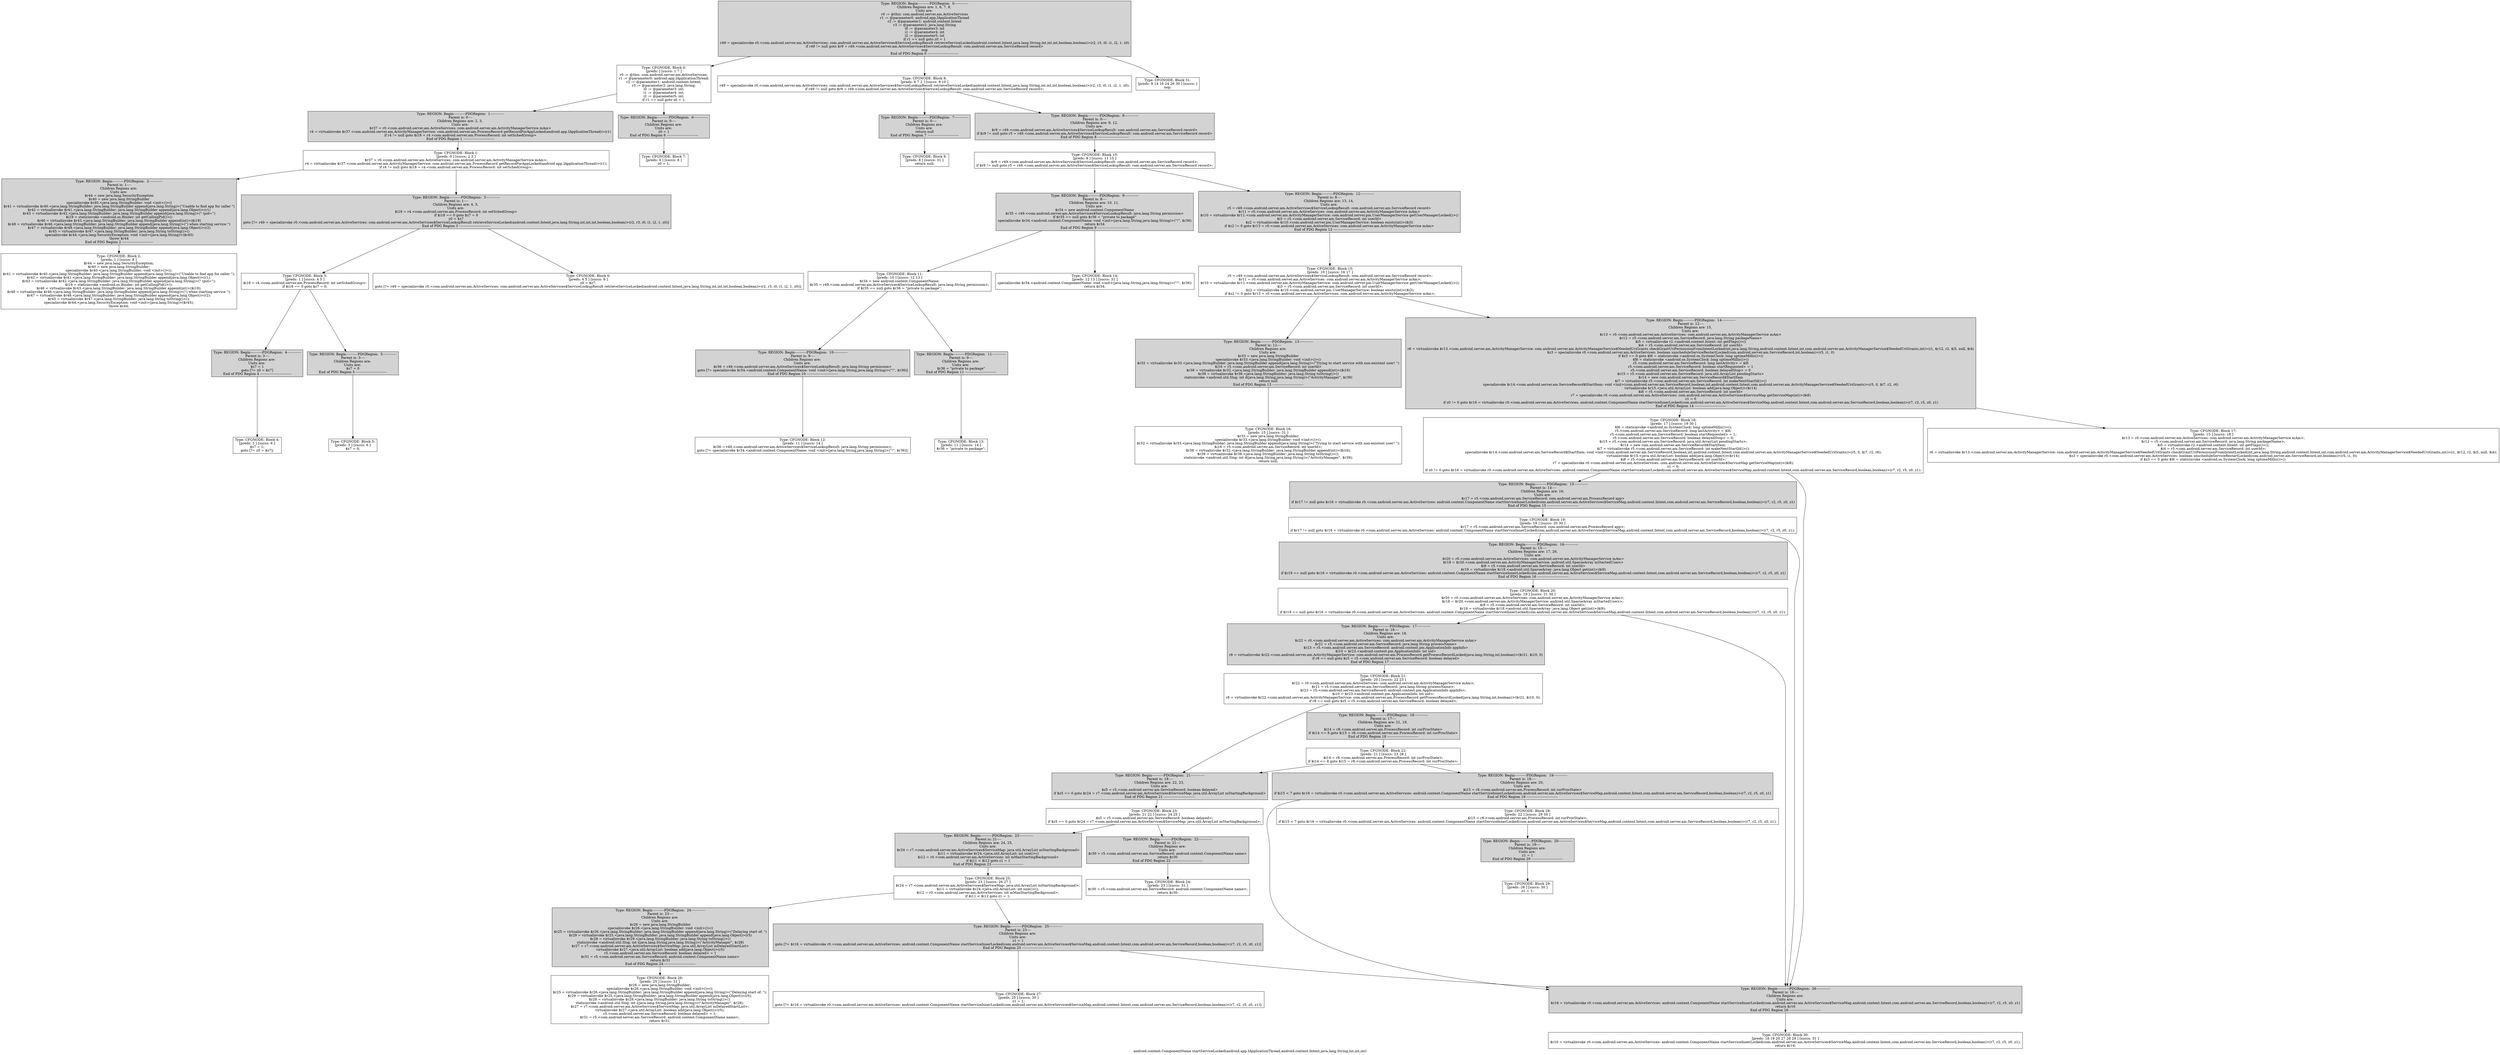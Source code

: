digraph "android.content.ComponentName startServiceLocked(android.app.IApplicationThread,android.content.Intent,java.lang.String,int,int,int)" {
    label="android.content.ComponentName startServiceLocked(android.app.IApplicationThread,android.content.Intent,java.lang.String,int,int,int)";
    page="8.5, 11.0";
    node [shape=box];
    "56" [label="Type: REGION: Begin-----------PDGRegion:  0-------------\nChildren Regions are: 1, 6, 7, 8, \nUnits are: \nr0 := @this: com.android.server.am.ActiveServices\nr1 := @parameter0: android.app.IApplicationThread\nr2 := @parameter1: android.content.Intent\nr3 := @parameter2: java.lang.String\ni0 := @parameter3: int\ni1 := @parameter4: int\ni2 := @parameter5: int\nif r1 == null goto z0 = 1\nr49 = specialinvoke r0.<com.android.server.am.ActiveServices: com.android.server.am.ActiveServices$ServiceLookupResult retrieveServiceLocked(android.content.Intent,java.lang.String,int,int,int,boolean,boolean)>(r2, r3, i0, i1, i2, 1, z0)\nif r49 != null goto $r9 = r49.<com.android.server.am.ActiveServices$ServiceLookupResult: com.android.server.am.ServiceRecord record>\nnop\nEnd of PDG Region 0 -----------------------------\n",style=filled,];
    "46" [label="Type: CFGNODE: Block 0:\n[preds: ] [succs: 1 7 ]\nr0 := @this: com.android.server.am.ActiveServices;\nr1 := @parameter0: android.app.IApplicationThread;\nr2 := @parameter1: android.content.Intent;\nr3 := @parameter2: java.lang.String;\ni0 := @parameter3: int;\ni1 := @parameter4: int;\ni2 := @parameter5: int;\nif r1 == null goto z0 = 1;\n",];
    "56"->"46";
    "32" [label="Type: CFGNODE: Block 8:\n[preds: 6 7 2 ] [succs: 9 10 ]\nr49 = specialinvoke r0.<com.android.server.am.ActiveServices: com.android.server.am.ActiveServices$ServiceLookupResult retrieveServiceLocked(android.content.Intent,java.lang.String,int,int,int,boolean,boolean)>(r2, r3, i0, i1, i2, 1, z0);\nif r49 != null goto $r9 = r49.<com.android.server.am.ActiveServices$ServiceLookupResult: com.android.server.am.ServiceRecord record>;\n",];
    "56"->"32";
    "45" [label="Type: CFGNODE: Block 31:\n[preds: 9 14 16 24 26 30 ] [succs: ]\nnop;\n",];
    "56"->"45";
    "16" [style=filled,label="Type: REGION: Begin-----------PDGRegion:  1-------------\nParent is: 0----\nChildren Regions are: 2, 3, \nUnits are: \n$r37 = r0.<com.android.server.am.ActiveServices: com.android.server.am.ActivityManagerService mAm>\nr4 = virtualinvoke $r37.<com.android.server.am.ActivityManagerService: com.android.server.am.ProcessRecord getRecordForAppLocked(android.app.IApplicationThread)>(r1)\nif r4 != null goto $i18 = r4.<com.android.server.am.ProcessRecord: int setSchedGroup>\nEnd of PDG Region 1 -----------------------------\n",];
    "46"->"16";
    "29" [style=filled,label="Type: REGION: Begin-----------PDGRegion:  6-------------\nParent is: 0----\nChildren Regions are: \nUnits are: \nz0 = 1\nEnd of PDG Region 6 -----------------------------\n",];
    "46"->"29";
    "40" [style=filled,label="Type: REGION: Begin-----------PDGRegion:  7-------------\nParent is: 0----\nChildren Regions are: \nUnits are: \nreturn null\nEnd of PDG Region 7 -----------------------------\n",];
    "32"->"40";
    "33" [style=filled,label="Type: REGION: Begin-----------PDGRegion:  8-------------\nParent is: 0----\nChildren Regions are: 9, 12, \nUnits are: \n$r9 = r49.<com.android.server.am.ActiveServices$ServiceLookupResult: com.android.server.am.ServiceRecord record>\nif $r9 != null goto r5 = r49.<com.android.server.am.ActiveServices$ServiceLookupResult: com.android.server.am.ServiceRecord record>\nEnd of PDG Region 8 -----------------------------\n",];
    "32"->"33";
    "27" [label="Type: CFGNODE: Block 1:\n[preds: 0 ] [succs: 2 3 ]\n$r37 = r0.<com.android.server.am.ActiveServices: com.android.server.am.ActivityManagerService mAm>;\nr4 = virtualinvoke $r37.<com.android.server.am.ActivityManagerService: com.android.server.am.ProcessRecord getRecordForAppLocked(android.app.IApplicationThread)>(r1);\nif r4 != null goto $i18 = r4.<com.android.server.am.ProcessRecord: int setSchedGroup>;\n",];
    "16"->"27";
    "28" [label="Type: CFGNODE: Block 7:\n[preds: 0 ] [succs: 8 ]\nz0 = 1;\n",];
    "29"->"28";
    "5" [label="Type: CFGNODE: Block 9:\n[preds: 8 ] [succs: 31 ]\nreturn null;\n",];
    "40"->"5";
    "54" [label="Type: CFGNODE: Block 10:\n[preds: 8 ] [succs: 11 15 ]\n$r9 = r49.<com.android.server.am.ActiveServices$ServiceLookupResult: com.android.server.am.ServiceRecord record>;\nif $r9 != null goto r5 = r49.<com.android.server.am.ActiveServices$ServiceLookupResult: com.android.server.am.ServiceRecord record>;\n",];
    "33"->"54";
    "34" [style=filled,label="Type: REGION: Begin-----------PDGRegion:  2-------------\nParent is: 1----\nChildren Regions are: \nUnits are: \n$r44 = new java.lang.SecurityException\n$r40 = new java.lang.StringBuilder\nspecialinvoke $r40.<java.lang.StringBuilder: void <init>()>()\n$r41 = virtualinvoke $r40.<java.lang.StringBuilder: java.lang.StringBuilder append(java.lang.String)>(\"Unable to find app for caller \")\n$r42 = virtualinvoke $r41.<java.lang.StringBuilder: java.lang.StringBuilder append(java.lang.Object)>(r1)\n$r43 = virtualinvoke $r42.<java.lang.StringBuilder: java.lang.StringBuilder append(java.lang.String)>(\" (pid=\")\n$i19 = staticinvoke <android.os.Binder: int getCallingPid()>()\n$r46 = virtualinvoke $r43.<java.lang.StringBuilder: java.lang.StringBuilder append(int)>($i19)\n$r48 = virtualinvoke $r46.<java.lang.StringBuilder: java.lang.StringBuilder append(java.lang.String)>(\") when starting service \")\n$r47 = virtualinvoke $r48.<java.lang.StringBuilder: java.lang.StringBuilder append(java.lang.Object)>(r2)\n$r45 = virtualinvoke $r47.<java.lang.StringBuilder: java.lang.String toString()>()\nspecialinvoke $r44.<java.lang.SecurityException: void <init>(java.lang.String)>($r45)\nthrow $r44\nEnd of PDG Region 2 -----------------------------\n",];
    "27"->"34";
    "17" [style=filled,label="Type: REGION: Begin-----------PDGRegion:  3-------------\nParent is: 1----\nChildren Regions are: 4, 5, \nUnits are: \n$i18 = r4.<com.android.server.am.ProcessRecord: int setSchedGroup>\nif $i18 == 0 goto $z7 = 0\nz0 = $z7\ngoto [?= r49 = specialinvoke r0.<com.android.server.am.ActiveServices: com.android.server.am.ActiveServices$ServiceLookupResult retrieveServiceLocked(android.content.Intent,java.lang.String,int,int,int,boolean,boolean)>(r2, r3, i0, i1, i2, 1, z0)]\nEnd of PDG Region 3 -----------------------------\n",];
    "27"->"17";
    "8" [style=filled,label="Type: REGION: Begin-----------PDGRegion:  9-------------\nParent is: 8----\nChildren Regions are: 10, 11, \nUnits are: \n$r34 = new android.content.ComponentName\n$r35 = r49.<com.android.server.am.ActiveServices$ServiceLookupResult: java.lang.String permission>\nif $r35 == null goto $r36 = \"private to package\"\nspecialinvoke $r34.<android.content.ComponentName: void <init>(java.lang.String,java.lang.String)>(\"!\", $r36)\nreturn $r34\nEnd of PDG Region 9 -----------------------------\n",];
    "54"->"8";
    "10" [style=filled,label="Type: REGION: Begin-----------PDGRegion:  12-------------\nParent is: 8----\nChildren Regions are: 13, 14, \nUnits are: \nr5 = r49.<com.android.server.am.ActiveServices$ServiceLookupResult: com.android.server.am.ServiceRecord record>\n$r11 = r0.<com.android.server.am.ActiveServices: com.android.server.am.ActivityManagerService mAm>\n$r10 = virtualinvoke $r11.<com.android.server.am.ActivityManagerService: com.android.server.pm.UserManagerService getUserManagerLocked()>()\n$i3 = r5.<com.android.server.am.ServiceRecord: int userId>\n$z2 = virtualinvoke $r10.<com.android.server.pm.UserManagerService: boolean exists(int)>($i3)\nif $z2 != 0 goto $r13 = r0.<com.android.server.am.ActiveServices: com.android.server.am.ActivityManagerService mAm>\nEnd of PDG Region 12 -----------------------------\n",];
    "54"->"10";
    "24" [label="Type: CFGNODE: Block 2:\n[preds: 1 ] [succs: 8 ]\n$r44 = new java.lang.SecurityException;\n$r40 = new java.lang.StringBuilder;\nspecialinvoke $r40.<java.lang.StringBuilder: void <init>()>();\n$r41 = virtualinvoke $r40.<java.lang.StringBuilder: java.lang.StringBuilder append(java.lang.String)>(\"Unable to find app for caller \");\n$r42 = virtualinvoke $r41.<java.lang.StringBuilder: java.lang.StringBuilder append(java.lang.Object)>(r1);\n$r43 = virtualinvoke $r42.<java.lang.StringBuilder: java.lang.StringBuilder append(java.lang.String)>(\" (pid=\");\n$i19 = staticinvoke <android.os.Binder: int getCallingPid()>();\n$r46 = virtualinvoke $r43.<java.lang.StringBuilder: java.lang.StringBuilder append(int)>($i19);\n$r48 = virtualinvoke $r46.<java.lang.StringBuilder: java.lang.StringBuilder append(java.lang.String)>(\") when starting service \");\n$r47 = virtualinvoke $r48.<java.lang.StringBuilder: java.lang.StringBuilder append(java.lang.Object)>(r2);\n$r45 = virtualinvoke $r47.<java.lang.StringBuilder: java.lang.String toString()>();\nspecialinvoke $r44.<java.lang.SecurityException: void <init>(java.lang.String)>($r45);\nthrow $r44;\n",];
    "34"->"24";
    "44" [label="Type: CFGNODE: Block 3:\n[preds: 1 ] [succs: 4 5 ]\n$i18 = r4.<com.android.server.am.ProcessRecord: int setSchedGroup>;\nif $i18 == 0 goto $z7 = 0;\n",];
    "17"->"44";
    "26" [label="Type: CFGNODE: Block 6:\n[preds: 4 5 ] [succs: 8 ]\nz0 = $z7;\ngoto [?= r49 = specialinvoke r0.<com.android.server.am.ActiveServices: com.android.server.am.ActiveServices$ServiceLookupResult retrieveServiceLocked(android.content.Intent,java.lang.String,int,int,int,boolean,boolean)>(r2, r3, i0, i1, i2, 1, z0)];\n",];
    "17"->"26";
    "15" [label="Type: CFGNODE: Block 11:\n[preds: 10 ] [succs: 12 13 ]\n$r34 = new android.content.ComponentName;\n$r35 = r49.<com.android.server.am.ActiveServices$ServiceLookupResult: java.lang.String permission>;\nif $r35 == null goto $r36 = \"private to package\";\n",];
    "8"->"15";
    "30" [label="Type: CFGNODE: Block 14:\n[preds: 12 13 ] [succs: 31 ]\nspecialinvoke $r34.<android.content.ComponentName: void <init>(java.lang.String,java.lang.String)>(\"!\", $r36);\nreturn $r34;\n",];
    "8"->"30";
    "11" [label="Type: CFGNODE: Block 15:\n[preds: 10 ] [succs: 16 17 ]\nr5 = r49.<com.android.server.am.ActiveServices$ServiceLookupResult: com.android.server.am.ServiceRecord record>;\n$r11 = r0.<com.android.server.am.ActiveServices: com.android.server.am.ActivityManagerService mAm>;\n$r10 = virtualinvoke $r11.<com.android.server.am.ActivityManagerService: com.android.server.pm.UserManagerService getUserManagerLocked()>();\n$i3 = r5.<com.android.server.am.ServiceRecord: int userId>;\n$z2 = virtualinvoke $r10.<com.android.server.pm.UserManagerService: boolean exists(int)>($i3);\nif $z2 != 0 goto $r13 = r0.<com.android.server.am.ActiveServices: com.android.server.am.ActivityManagerService mAm>;\n",];
    "10"->"11";
    "13" [style=filled,label="Type: REGION: Begin-----------PDGRegion:  4-------------\nParent is: 3----\nChildren Regions are: \nUnits are: \n$z7 = 1\ngoto [?= z0 = $z7]\nEnd of PDG Region 4 -----------------------------\n",];
    "44"->"13";
    "4" [style=filled,label="Type: REGION: Begin-----------PDGRegion:  5-------------\nParent is: 3----\nChildren Regions are: \nUnits are: \n$z7 = 0\nEnd of PDG Region 5 -----------------------------\n",];
    "44"->"4";
    "58" [style=filled,label="Type: REGION: Begin-----------PDGRegion:  10-------------\nParent is: 9----\nChildren Regions are: \nUnits are: \n$r36 = r49.<com.android.server.am.ActiveServices$ServiceLookupResult: java.lang.String permission>\ngoto [?= specialinvoke $r34.<android.content.ComponentName: void <init>(java.lang.String,java.lang.String)>(\"!\", $r36)]\nEnd of PDG Region 10 -----------------------------\n",];
    "15"->"58";
    "48" [style=filled,label="Type: REGION: Begin-----------PDGRegion:  11-------------\nParent is: 9----\nChildren Regions are: \nUnits are: \n$r36 = \"private to package\"\nEnd of PDG Region 11 -----------------------------\n",];
    "15"->"48";
    "37" [style=filled,label="Type: REGION: Begin-----------PDGRegion:  13-------------\nParent is: 12----\nChildren Regions are: \nUnits are: \n$r33 = new java.lang.StringBuilder\nspecialinvoke $r33.<java.lang.StringBuilder: void <init>()>()\n$r32 = virtualinvoke $r33.<java.lang.StringBuilder: java.lang.StringBuilder append(java.lang.String)>(\"Trying to start service with non-existent user! \")\n$i16 = r5.<com.android.server.am.ServiceRecord: int userId>\n$r38 = virtualinvoke $r32.<java.lang.StringBuilder: java.lang.StringBuilder append(int)>($i16)\n$r39 = virtualinvoke $r38.<java.lang.StringBuilder: java.lang.String toString()>()\nstaticinvoke <android.util.Slog: int d(java.lang.String,java.lang.String)>(\"ActivityManager\", $r39)\nreturn null\nEnd of PDG Region 13 -----------------------------\n",];
    "11"->"37";
    "51" [style=filled,label="Type: REGION: Begin-----------PDGRegion:  14-------------\nParent is: 12----\nChildren Regions are: 15, \nUnits are: \n$r13 = r0.<com.android.server.am.ActiveServices: com.android.server.am.ActivityManagerService mAm>\n$r12 = r5.<com.android.server.am.ServiceRecord: java.lang.String packageName>\n$i5 = virtualinvoke r2.<android.content.Intent: int getFlags()>()\n$i4 = r5.<com.android.server.am.ServiceRecord: int userId>\nr6 = virtualinvoke $r13.<com.android.server.am.ActivityManagerService: com.android.server.am.ActivityManagerService$NeededUriGrants checkGrantUriPermissionFromIntentLocked(int,java.lang.String,android.content.Intent,int,com.android.server.am.ActivityManagerService$NeededUriGrants,int)>(i1, $r12, r2, $i5, null, $i4)\n$z3 = specialinvoke r0.<com.android.server.am.ActiveServices: boolean unscheduleServiceRestartLocked(com.android.server.am.ServiceRecord,int,boolean)>(r5, i1, 0)\nif $z3 == 0 goto $l6 = staticinvoke <android.os.SystemClock: long uptimeMillis()>()\n$l6 = staticinvoke <android.os.SystemClock: long uptimeMillis()>()\nr5.<com.android.server.am.ServiceRecord: long lastActivity> = $l6\nr5.<com.android.server.am.ServiceRecord: boolean startRequested> = 1\nr5.<com.android.server.am.ServiceRecord: boolean delayedStop> = 0\n$r15 = r5.<com.android.server.am.ServiceRecord: java.util.ArrayList pendingStarts>\n$r14 = new com.android.server.am.ServiceRecord$StartItem\n$i7 = virtualinvoke r5.<com.android.server.am.ServiceRecord: int makeNextStartId()>()\nspecialinvoke $r14.<com.android.server.am.ServiceRecord$StartItem: void <init>(com.android.server.am.ServiceRecord,boolean,int,android.content.Intent,com.android.server.am.ActivityManagerService$NeededUriGrants)>(r5, 0, $i7, r2, r6)\nvirtualinvoke $r15.<java.util.ArrayList: boolean add(java.lang.Object)>($r14)\n$i8 = r5.<com.android.server.am.ServiceRecord: int userId>\nr7 = specialinvoke r0.<com.android.server.am.ActiveServices: com.android.server.am.ActiveServices$ServiceMap getServiceMap(int)>($i8)\nz1 = 0\nif z0 != 0 goto $r16 = virtualinvoke r0.<com.android.server.am.ActiveServices: android.content.ComponentName startServiceInnerLocked(com.android.server.am.ActiveServices$ServiceMap,android.content.Intent,com.android.server.am.ServiceRecord,boolean,boolean)>(r7, r2, r5, z0, z1)\nEnd of PDG Region 14 -----------------------------\n",];
    "11"->"51";
    "21" [label="Type: CFGNODE: Block 4:\n[preds: 3 ] [succs: 6 ]\n$z7 = 1;\ngoto [?= z0 = $z7];\n",];
    "13"->"21";
    "52" [label="Type: CFGNODE: Block 5:\n[preds: 3 ] [succs: 6 ]\n$z7 = 0;\n",];
    "4"->"52";
    "39" [label="Type: CFGNODE: Block 12:\n[preds: 11 ] [succs: 14 ]\n$r36 = r49.<com.android.server.am.ActiveServices$ServiceLookupResult: java.lang.String permission>;\ngoto [?= specialinvoke $r34.<android.content.ComponentName: void <init>(java.lang.String,java.lang.String)>(\"!\", $r36)];\n",];
    "58"->"39";
    "57" [label="Type: CFGNODE: Block 13:\n[preds: 11 ] [succs: 14 ]\n$r36 = \"private to package\";\n",];
    "48"->"57";
    "2" [label="Type: CFGNODE: Block 16:\n[preds: 15 ] [succs: 31 ]\n$r33 = new java.lang.StringBuilder;\nspecialinvoke $r33.<java.lang.StringBuilder: void <init>()>();\n$r32 = virtualinvoke $r33.<java.lang.StringBuilder: java.lang.StringBuilder append(java.lang.String)>(\"Trying to start service with non-existent user! \");\n$i16 = r5.<com.android.server.am.ServiceRecord: int userId>;\n$r38 = virtualinvoke $r32.<java.lang.StringBuilder: java.lang.StringBuilder append(int)>($i16);\n$r39 = virtualinvoke $r38.<java.lang.StringBuilder: java.lang.String toString()>();\nstaticinvoke <android.util.Slog: int d(java.lang.String,java.lang.String)>(\"ActivityManager\", $r39);\nreturn null;\n",];
    "37"->"2";
    "53" [label="Type: CFGNODE: Block 17:\n[preds: 15 ] [succs: 18 ]\n$r13 = r0.<com.android.server.am.ActiveServices: com.android.server.am.ActivityManagerService mAm>;\n$r12 = r5.<com.android.server.am.ServiceRecord: java.lang.String packageName>;\n$i5 = virtualinvoke r2.<android.content.Intent: int getFlags()>();\n$i4 = r5.<com.android.server.am.ServiceRecord: int userId>;\nr6 = virtualinvoke $r13.<com.android.server.am.ActivityManagerService: com.android.server.am.ActivityManagerService$NeededUriGrants checkGrantUriPermissionFromIntentLocked(int,java.lang.String,android.content.Intent,int,com.android.server.am.ActivityManagerService$NeededUriGrants,int)>(i1, $r12, r2, $i5, null, $i4);\n$z3 = specialinvoke r0.<com.android.server.am.ActiveServices: boolean unscheduleServiceRestartLocked(com.android.server.am.ServiceRecord,int,boolean)>(r5, i1, 0);\nif $z3 == 0 goto $l6 = staticinvoke <android.os.SystemClock: long uptimeMillis()>();\n",];
    "51"->"53";
    "43" [label="Type: CFGNODE: Block 18:\n[preds: 17 ] [succs: 19 30 ]\n$l6 = staticinvoke <android.os.SystemClock: long uptimeMillis()>();\nr5.<com.android.server.am.ServiceRecord: long lastActivity> = $l6;\nr5.<com.android.server.am.ServiceRecord: boolean startRequested> = 1;\nr5.<com.android.server.am.ServiceRecord: boolean delayedStop> = 0;\n$r15 = r5.<com.android.server.am.ServiceRecord: java.util.ArrayList pendingStarts>;\n$r14 = new com.android.server.am.ServiceRecord$StartItem;\n$i7 = virtualinvoke r5.<com.android.server.am.ServiceRecord: int makeNextStartId()>();\nspecialinvoke $r14.<com.android.server.am.ServiceRecord$StartItem: void <init>(com.android.server.am.ServiceRecord,boolean,int,android.content.Intent,com.android.server.am.ActivityManagerService$NeededUriGrants)>(r5, 0, $i7, r2, r6);\nvirtualinvoke $r15.<java.util.ArrayList: boolean add(java.lang.Object)>($r14);\n$i8 = r5.<com.android.server.am.ServiceRecord: int userId>;\nr7 = specialinvoke r0.<com.android.server.am.ActiveServices: com.android.server.am.ActiveServices$ServiceMap getServiceMap(int)>($i8);\nz1 = 0;\nif z0 != 0 goto $r16 = virtualinvoke r0.<com.android.server.am.ActiveServices: android.content.ComponentName startServiceInnerLocked(com.android.server.am.ActiveServices$ServiceMap,android.content.Intent,com.android.server.am.ServiceRecord,boolean,boolean)>(r7, r2, r5, z0, z1);\n",];
    "51"->"43";
    "25" [style=filled,label="Type: REGION: Begin-----------PDGRegion:  15-------------\nParent is: 14----\nChildren Regions are: 16, \nUnits are: \n$r17 = r5.<com.android.server.am.ServiceRecord: com.android.server.am.ProcessRecord app>\nif $r17 != null goto $r16 = virtualinvoke r0.<com.android.server.am.ActiveServices: android.content.ComponentName startServiceInnerLocked(com.android.server.am.ActiveServices$ServiceMap,android.content.Intent,com.android.server.am.ServiceRecord,boolean,boolean)>(r7, r2, r5, z0, z1)\nEnd of PDG Region 15 -----------------------------\n",];
    "43"->"25";
    "38" [style=filled,label="Type: REGION: Begin-----------PDGRegion:  26-------------\nParent is: 16----\nChildren Regions are: \nUnits are: \n$r16 = virtualinvoke r0.<com.android.server.am.ActiveServices: android.content.ComponentName startServiceInnerLocked(com.android.server.am.ActiveServices$ServiceMap,android.content.Intent,com.android.server.am.ServiceRecord,boolean,boolean)>(r7, r2, r5, z0, z1)\nreturn $r16\nEnd of PDG Region 26 -----------------------------\n",];
    "43"->"38";
    "55" [label="Type: CFGNODE: Block 19:\n[preds: 18 ] [succs: 20 30 ]\n$r17 = r5.<com.android.server.am.ServiceRecord: com.android.server.am.ProcessRecord app>;\nif $r17 != null goto $r16 = virtualinvoke r0.<com.android.server.am.ActiveServices: android.content.ComponentName startServiceInnerLocked(com.android.server.am.ActiveServices$ServiceMap,android.content.Intent,com.android.server.am.ServiceRecord,boolean,boolean)>(r7, r2, r5, z0, z1);\n",];
    "25"->"55";
    "35" [label="Type: CFGNODE: Block 30:\n[preds: 18 19 20 27 28 29 ] [succs: 31 ]\n$r16 = virtualinvoke r0.<com.android.server.am.ActiveServices: android.content.ComponentName startServiceInnerLocked(com.android.server.am.ActiveServices$ServiceMap,android.content.Intent,com.android.server.am.ServiceRecord,boolean,boolean)>(r7, r2, r5, z0, z1);\nreturn $r16;\n",];
    "38"->"35";
    "49" [style=filled,label="Type: REGION: Begin-----------PDGRegion:  16-------------\nParent is: 15----\nChildren Regions are: 17, 26, \nUnits are: \n$r20 = r0.<com.android.server.am.ActiveServices: com.android.server.am.ActivityManagerService mAm>\n$r18 = $r20.<com.android.server.am.ActivityManagerService: android.util.SparseArray mStartedUsers>\n$i9 = r5.<com.android.server.am.ServiceRecord: int userId>\n$r19 = virtualinvoke $r18.<android.util.SparseArray: java.lang.Object get(int)>($i9)\nif $r19 == null goto $r16 = virtualinvoke r0.<com.android.server.am.ActiveServices: android.content.ComponentName startServiceInnerLocked(com.android.server.am.ActiveServices$ServiceMap,android.content.Intent,com.android.server.am.ServiceRecord,boolean,boolean)>(r7, r2, r5, z0, z1)\nEnd of PDG Region 16 -----------------------------\n",];
    "55"->"49";
    "55"->"38";
    "20" [label="Type: CFGNODE: Block 20:\n[preds: 19 ] [succs: 21 30 ]\n$r20 = r0.<com.android.server.am.ActiveServices: com.android.server.am.ActivityManagerService mAm>;\n$r18 = $r20.<com.android.server.am.ActivityManagerService: android.util.SparseArray mStartedUsers>;\n$i9 = r5.<com.android.server.am.ServiceRecord: int userId>;\n$r19 = virtualinvoke $r18.<android.util.SparseArray: java.lang.Object get(int)>($i9);\nif $r19 == null goto $r16 = virtualinvoke r0.<com.android.server.am.ActiveServices: android.content.ComponentName startServiceInnerLocked(com.android.server.am.ActiveServices$ServiceMap,android.content.Intent,com.android.server.am.ServiceRecord,boolean,boolean)>(r7, r2, r5, z0, z1);\n",];
    "49"->"20";
    "0" [style=filled,label="Type: REGION: Begin-----------PDGRegion:  17-------------\nParent is: 16----\nChildren Regions are: 18, \nUnits are: \n$r22 = r0.<com.android.server.am.ActiveServices: com.android.server.am.ActivityManagerService mAm>\n$r21 = r5.<com.android.server.am.ServiceRecord: java.lang.String processName>\n$r23 = r5.<com.android.server.am.ServiceRecord: android.content.pm.ApplicationInfo appInfo>\n$i10 = $r23.<android.content.pm.ApplicationInfo: int uid>\nr8 = virtualinvoke $r22.<com.android.server.am.ActivityManagerService: com.android.server.am.ProcessRecord getProcessRecordLocked(java.lang.String,int,boolean)>($r21, $i10, 0)\nif r8 == null goto $z5 = r5.<com.android.server.am.ServiceRecord: boolean delayed>\nEnd of PDG Region 17 -----------------------------\n",];
    "20"->"0";
    "20"->"38";
    "14" [label="Type: CFGNODE: Block 21:\n[preds: 20 ] [succs: 22 23 ]\n$r22 = r0.<com.android.server.am.ActiveServices: com.android.server.am.ActivityManagerService mAm>;\n$r21 = r5.<com.android.server.am.ServiceRecord: java.lang.String processName>;\n$r23 = r5.<com.android.server.am.ServiceRecord: android.content.pm.ApplicationInfo appInfo>;\n$i10 = $r23.<android.content.pm.ApplicationInfo: int uid>;\nr8 = virtualinvoke $r22.<com.android.server.am.ActivityManagerService: com.android.server.am.ProcessRecord getProcessRecordLocked(java.lang.String,int,boolean)>($r21, $i10, 0);\nif r8 == null goto $z5 = r5.<com.android.server.am.ServiceRecord: boolean delayed>;\n",];
    "0"->"14";
    "41" [style=filled,label="Type: REGION: Begin-----------PDGRegion:  18-------------\nParent is: 17----\nChildren Regions are: 21, 19, \nUnits are: \n$i14 = r8.<com.android.server.am.ProcessRecord: int curProcState>\nif $i14 <= 8 goto $i15 = r8.<com.android.server.am.ProcessRecord: int curProcState>\nEnd of PDG Region 18 -----------------------------\n",];
    "14"->"41";
    "31" [style=filled,label="Type: REGION: Begin-----------PDGRegion:  21-------------\nParent is: 18----\nChildren Regions are: 22, 23, \nUnits are: \n$z5 = r5.<com.android.server.am.ServiceRecord: boolean delayed>\nif $z5 == 0 goto $r24 = r7.<com.android.server.am.ActiveServices$ServiceMap: java.util.ArrayList mStartingBackground>\nEnd of PDG Region 21 -----------------------------\n",];
    "14"->"31";
    "23" [label="Type: CFGNODE: Block 22:\n[preds: 21 ] [succs: 23 28 ]\n$i14 = r8.<com.android.server.am.ProcessRecord: int curProcState>;\nif $i14 <= 8 goto $i15 = r8.<com.android.server.am.ProcessRecord: int curProcState>;\n",];
    "41"->"23";
    "7" [label="Type: CFGNODE: Block 23:\n[preds: 21 22 ] [succs: 24 25 ]\n$z5 = r5.<com.android.server.am.ServiceRecord: boolean delayed>;\nif $z5 == 0 goto $r24 = r7.<com.android.server.am.ActiveServices$ServiceMap: java.util.ArrayList mStartingBackground>;\n",];
    "31"->"7";
    "23"->"31";
    "22" [style=filled,label="Type: REGION: Begin-----------PDGRegion:  19-------------\nParent is: 18----\nChildren Regions are: 20, \nUnits are: \n$i15 = r8.<com.android.server.am.ProcessRecord: int curProcState>\nif $i15 < 7 goto $r16 = virtualinvoke r0.<com.android.server.am.ActiveServices: android.content.ComponentName startServiceInnerLocked(com.android.server.am.ActiveServices$ServiceMap,android.content.Intent,com.android.server.am.ServiceRecord,boolean,boolean)>(r7, r2, r5, z0, z1)\nEnd of PDG Region 19 -----------------------------\n",];
    "23"->"22";
    "19" [style=filled,label="Type: REGION: Begin-----------PDGRegion:  22-------------\nParent is: 21----\nChildren Regions are: \nUnits are: \n$r30 = r5.<com.android.server.am.ServiceRecord: android.content.ComponentName name>\nreturn $r30\nEnd of PDG Region 22 -----------------------------\n",];
    "7"->"19";
    "42" [style=filled,label="Type: REGION: Begin-----------PDGRegion:  23-------------\nParent is: 21----\nChildren Regions are: 24, 25, \nUnits are: \n$r24 = r7.<com.android.server.am.ActiveServices$ServiceMap: java.util.ArrayList mStartingBackground>\n$i11 = virtualinvoke $r24.<java.util.ArrayList: int size()>()\n$i12 = r0.<com.android.server.am.ActiveServices: int mMaxStartingBackground>\nif $i11 < $i12 goto z1 = 1\nEnd of PDG Region 23 -----------------------------\n",];
    "7"->"42";
    "22"->"38";
    "18" [label="Type: CFGNODE: Block 28:\n[preds: 22 ] [succs: 29 30 ]\n$i15 = r8.<com.android.server.am.ProcessRecord: int curProcState>;\nif $i15 < 7 goto $r16 = virtualinvoke r0.<com.android.server.am.ActiveServices: android.content.ComponentName startServiceInnerLocked(com.android.server.am.ActiveServices$ServiceMap,android.content.Intent,com.android.server.am.ServiceRecord,boolean,boolean)>(r7, r2, r5, z0, z1);\n",];
    "22"->"18";
    "6" [label="Type: CFGNODE: Block 24:\n[preds: 23 ] [succs: 31 ]\n$r30 = r5.<com.android.server.am.ServiceRecord: android.content.ComponentName name>;\nreturn $r30;\n",];
    "19"->"6";
    "1" [label="Type: CFGNODE: Block 25:\n[preds: 23 ] [succs: 26 27 ]\n$r24 = r7.<com.android.server.am.ActiveServices$ServiceMap: java.util.ArrayList mStartingBackground>;\n$i11 = virtualinvoke $r24.<java.util.ArrayList: int size()>();\n$i12 = r0.<com.android.server.am.ActiveServices: int mMaxStartingBackground>;\nif $i11 < $i12 goto z1 = 1;\n",];
    "42"->"1";
    "36" [style=filled,label="Type: REGION: Begin-----------PDGRegion:  20-------------\nParent is: 19----\nChildren Regions are: \nUnits are: \nz1 = 1\nEnd of PDG Region 20 -----------------------------\n",];
    "18"->"36";
    "50" [style=filled,label="Type: REGION: Begin-----------PDGRegion:  24-------------\nParent is: 23----\nChildren Regions are: \nUnits are: \n$r26 = new java.lang.StringBuilder\nspecialinvoke $r26.<java.lang.StringBuilder: void <init>()>()\n$r25 = virtualinvoke $r26.<java.lang.StringBuilder: java.lang.StringBuilder append(java.lang.String)>(\"Delaying start of: \")\n$r29 = virtualinvoke $r25.<java.lang.StringBuilder: java.lang.StringBuilder append(java.lang.Object)>(r5)\n$r28 = virtualinvoke $r29.<java.lang.StringBuilder: java.lang.String toString()>()\nstaticinvoke <android.util.Slog: int i(java.lang.String,java.lang.String)>(\"ActivityManager\", $r28)\n$r27 = r7.<com.android.server.am.ActiveServices$ServiceMap: java.util.ArrayList mDelayedStartList>\nvirtualinvoke $r27.<java.util.ArrayList: boolean add(java.lang.Object)>(r5)\nr5.<com.android.server.am.ServiceRecord: boolean delayed> = 1\n$r31 = r5.<com.android.server.am.ServiceRecord: android.content.ComponentName name>\nreturn $r31\nEnd of PDG Region 24 -----------------------------\n",];
    "1"->"50";
    "12" [style=filled,label="Type: REGION: Begin-----------PDGRegion:  25-------------\nParent is: 23----\nChildren Regions are: \nUnits are: \nz1 = 1\ngoto [?= $r16 = virtualinvoke r0.<com.android.server.am.ActiveServices: android.content.ComponentName startServiceInnerLocked(com.android.server.am.ActiveServices$ServiceMap,android.content.Intent,com.android.server.am.ServiceRecord,boolean,boolean)>(r7, r2, r5, z0, z1)]\nEnd of PDG Region 25 -----------------------------\n",];
    "1"->"12";
    "47" [label="Type: CFGNODE: Block 29:\n[preds: 28 ] [succs: 30 ]\nz1 = 1;\n",];
    "36"->"47";
    "9" [label="Type: CFGNODE: Block 26:\n[preds: 25 ] [succs: 31 ]\n$r26 = new java.lang.StringBuilder;\nspecialinvoke $r26.<java.lang.StringBuilder: void <init>()>();\n$r25 = virtualinvoke $r26.<java.lang.StringBuilder: java.lang.StringBuilder append(java.lang.String)>(\"Delaying start of: \");\n$r29 = virtualinvoke $r25.<java.lang.StringBuilder: java.lang.StringBuilder append(java.lang.Object)>(r5);\n$r28 = virtualinvoke $r29.<java.lang.StringBuilder: java.lang.String toString()>();\nstaticinvoke <android.util.Slog: int i(java.lang.String,java.lang.String)>(\"ActivityManager\", $r28);\n$r27 = r7.<com.android.server.am.ActiveServices$ServiceMap: java.util.ArrayList mDelayedStartList>;\nvirtualinvoke $r27.<java.util.ArrayList: boolean add(java.lang.Object)>(r5);\nr5.<com.android.server.am.ServiceRecord: boolean delayed> = 1;\n$r31 = r5.<com.android.server.am.ServiceRecord: android.content.ComponentName name>;\nreturn $r31;\n",];
    "50"->"9";
    "12"->"38";
    "3" [label="Type: CFGNODE: Block 27:\n[preds: 25 ] [succs: 30 ]\nz1 = 1;\ngoto [?= $r16 = virtualinvoke r0.<com.android.server.am.ActiveServices: android.content.ComponentName startServiceInnerLocked(com.android.server.am.ActiveServices$ServiceMap,android.content.Intent,com.android.server.am.ServiceRecord,boolean,boolean)>(r7, r2, r5, z0, z1)];\n",];
    "12"->"3";
}
